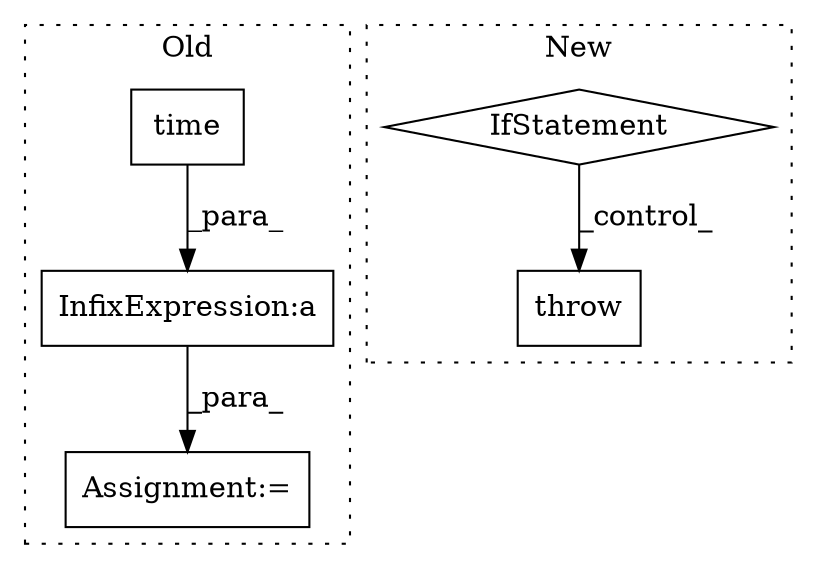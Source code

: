digraph G {
subgraph cluster0 {
1 [label="time" a="32" s="15267" l="6" shape="box"];
3 [label="Assignment:=" a="7" s="15543" l="1" shape="box"];
5 [label="InfixExpression:a" a="27" s="15465" l="3" shape="box"];
label = "Old";
style="dotted";
}
subgraph cluster1 {
2 [label="throw" a="53" s="16082" l="6" shape="box"];
4 [label="IfStatement" a="25" s="15940,15957" l="4,2" shape="diamond"];
label = "New";
style="dotted";
}
1 -> 5 [label="_para_"];
4 -> 2 [label="_control_"];
5 -> 3 [label="_para_"];
}